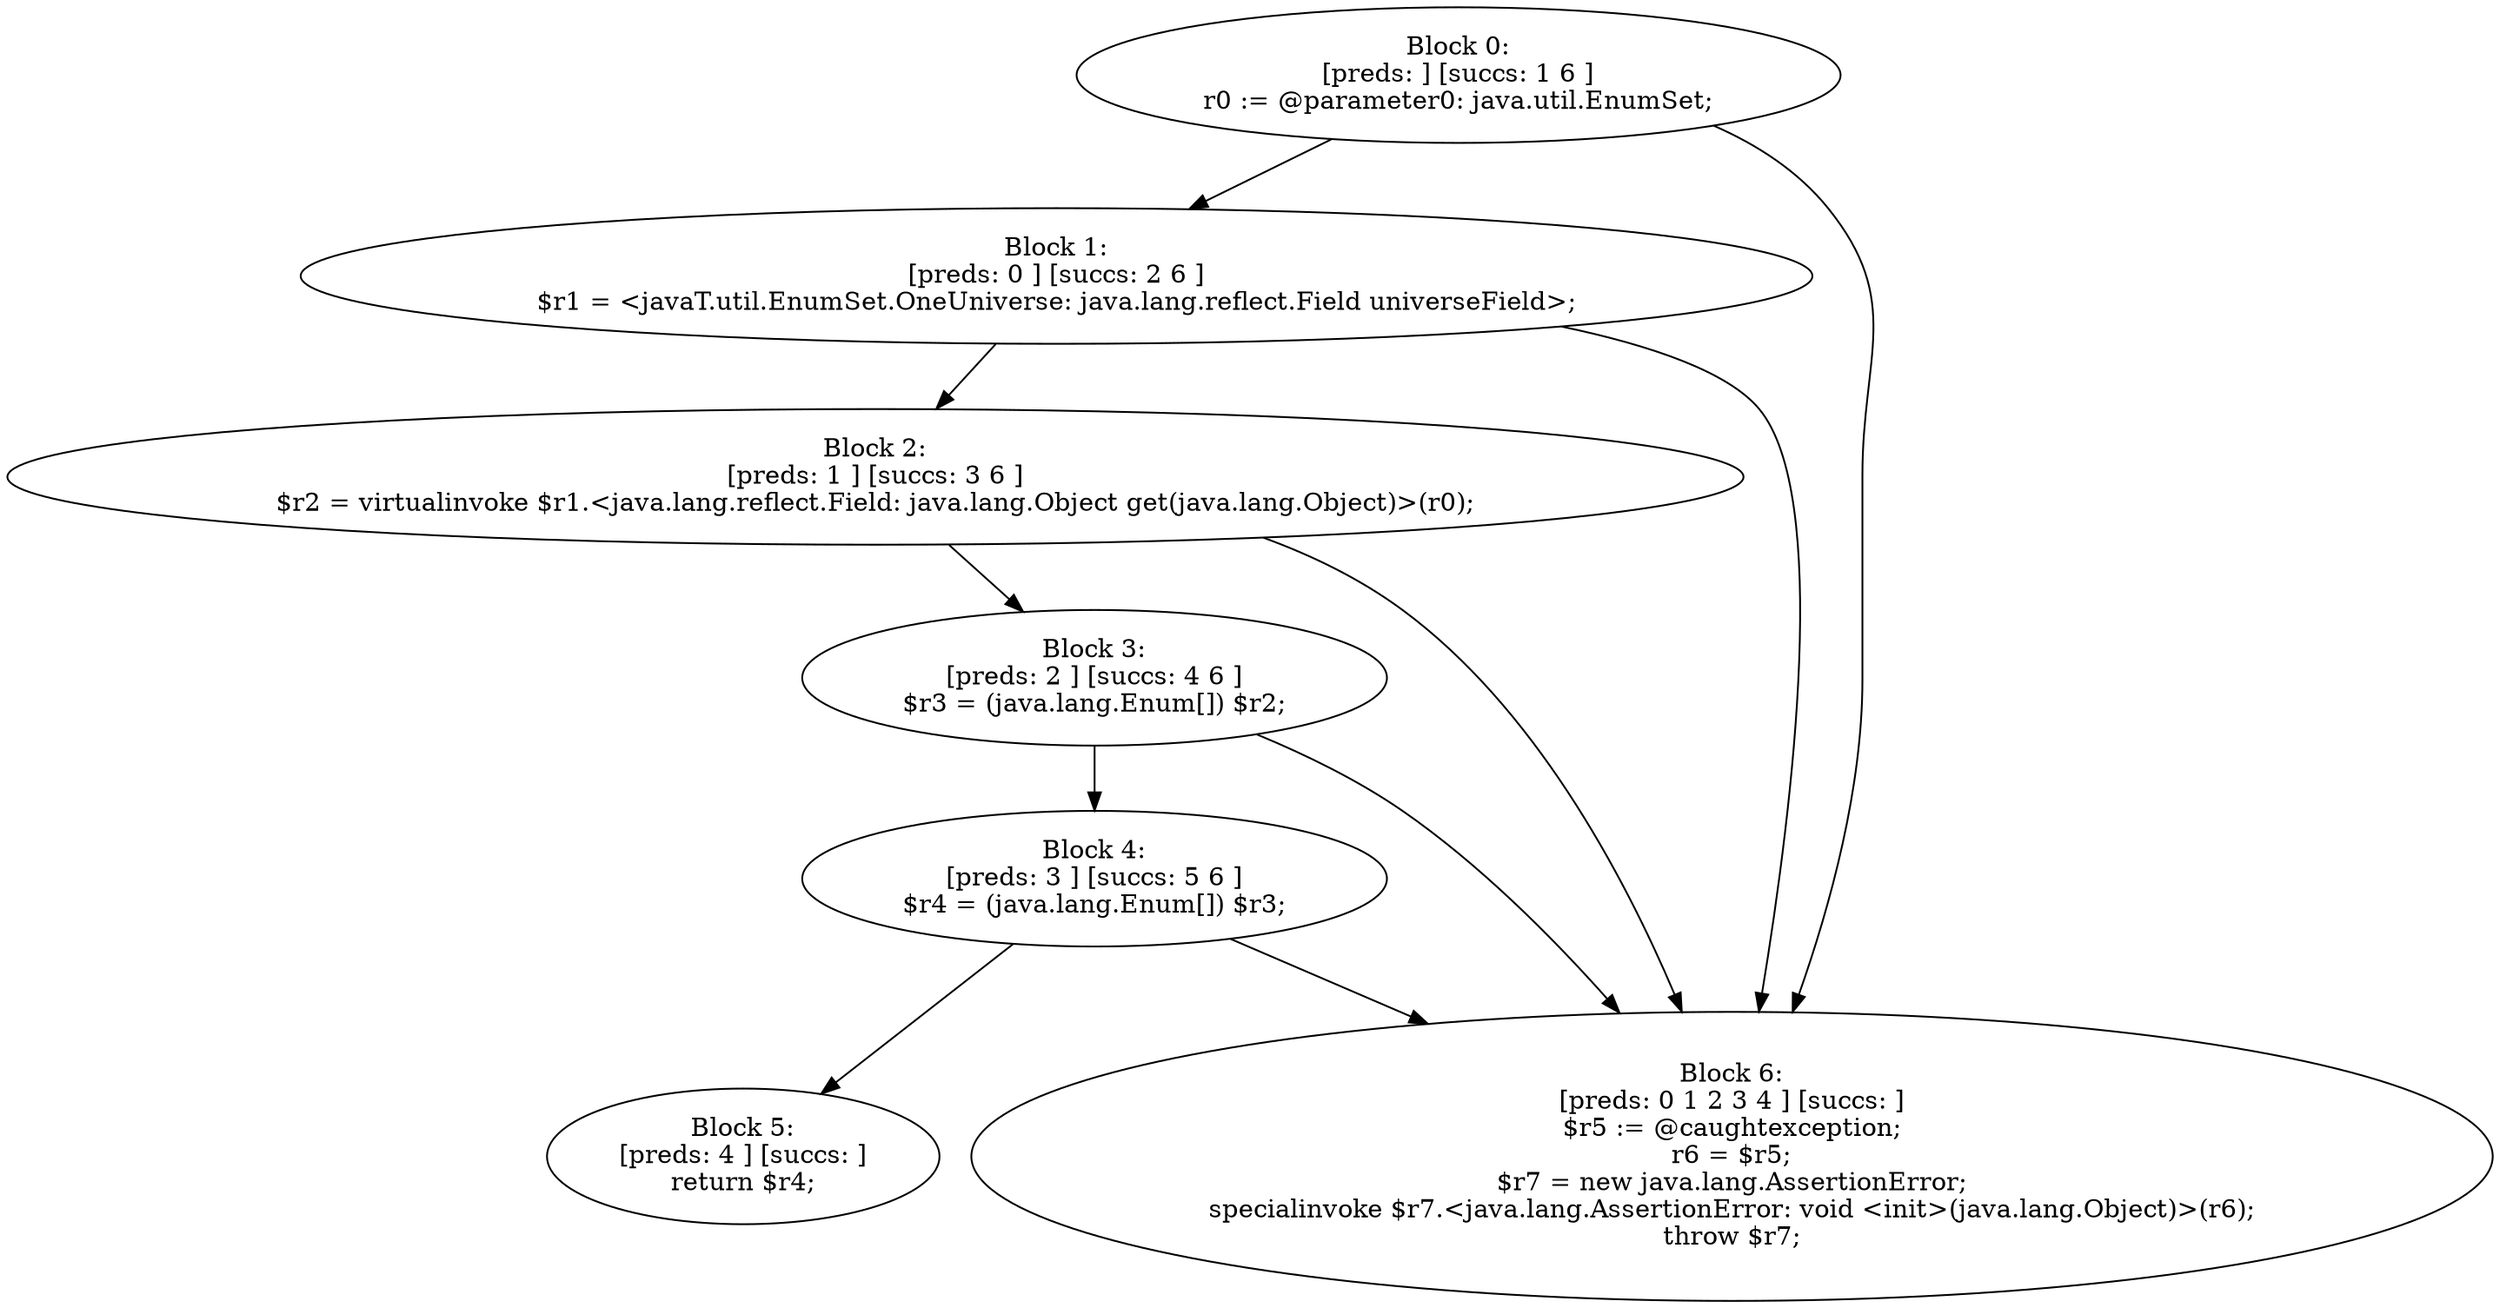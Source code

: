 digraph "unitGraph" {
    "Block 0:
[preds: ] [succs: 1 6 ]
r0 := @parameter0: java.util.EnumSet;
"
    "Block 1:
[preds: 0 ] [succs: 2 6 ]
$r1 = <javaT.util.EnumSet.OneUniverse: java.lang.reflect.Field universeField>;
"
    "Block 2:
[preds: 1 ] [succs: 3 6 ]
$r2 = virtualinvoke $r1.<java.lang.reflect.Field: java.lang.Object get(java.lang.Object)>(r0);
"
    "Block 3:
[preds: 2 ] [succs: 4 6 ]
$r3 = (java.lang.Enum[]) $r2;
"
    "Block 4:
[preds: 3 ] [succs: 5 6 ]
$r4 = (java.lang.Enum[]) $r3;
"
    "Block 5:
[preds: 4 ] [succs: ]
return $r4;
"
    "Block 6:
[preds: 0 1 2 3 4 ] [succs: ]
$r5 := @caughtexception;
r6 = $r5;
$r7 = new java.lang.AssertionError;
specialinvoke $r7.<java.lang.AssertionError: void <init>(java.lang.Object)>(r6);
throw $r7;
"
    "Block 0:
[preds: ] [succs: 1 6 ]
r0 := @parameter0: java.util.EnumSet;
"->"Block 1:
[preds: 0 ] [succs: 2 6 ]
$r1 = <javaT.util.EnumSet.OneUniverse: java.lang.reflect.Field universeField>;
";
    "Block 0:
[preds: ] [succs: 1 6 ]
r0 := @parameter0: java.util.EnumSet;
"->"Block 6:
[preds: 0 1 2 3 4 ] [succs: ]
$r5 := @caughtexception;
r6 = $r5;
$r7 = new java.lang.AssertionError;
specialinvoke $r7.<java.lang.AssertionError: void <init>(java.lang.Object)>(r6);
throw $r7;
";
    "Block 1:
[preds: 0 ] [succs: 2 6 ]
$r1 = <javaT.util.EnumSet.OneUniverse: java.lang.reflect.Field universeField>;
"->"Block 2:
[preds: 1 ] [succs: 3 6 ]
$r2 = virtualinvoke $r1.<java.lang.reflect.Field: java.lang.Object get(java.lang.Object)>(r0);
";
    "Block 1:
[preds: 0 ] [succs: 2 6 ]
$r1 = <javaT.util.EnumSet.OneUniverse: java.lang.reflect.Field universeField>;
"->"Block 6:
[preds: 0 1 2 3 4 ] [succs: ]
$r5 := @caughtexception;
r6 = $r5;
$r7 = new java.lang.AssertionError;
specialinvoke $r7.<java.lang.AssertionError: void <init>(java.lang.Object)>(r6);
throw $r7;
";
    "Block 2:
[preds: 1 ] [succs: 3 6 ]
$r2 = virtualinvoke $r1.<java.lang.reflect.Field: java.lang.Object get(java.lang.Object)>(r0);
"->"Block 3:
[preds: 2 ] [succs: 4 6 ]
$r3 = (java.lang.Enum[]) $r2;
";
    "Block 2:
[preds: 1 ] [succs: 3 6 ]
$r2 = virtualinvoke $r1.<java.lang.reflect.Field: java.lang.Object get(java.lang.Object)>(r0);
"->"Block 6:
[preds: 0 1 2 3 4 ] [succs: ]
$r5 := @caughtexception;
r6 = $r5;
$r7 = new java.lang.AssertionError;
specialinvoke $r7.<java.lang.AssertionError: void <init>(java.lang.Object)>(r6);
throw $r7;
";
    "Block 3:
[preds: 2 ] [succs: 4 6 ]
$r3 = (java.lang.Enum[]) $r2;
"->"Block 4:
[preds: 3 ] [succs: 5 6 ]
$r4 = (java.lang.Enum[]) $r3;
";
    "Block 3:
[preds: 2 ] [succs: 4 6 ]
$r3 = (java.lang.Enum[]) $r2;
"->"Block 6:
[preds: 0 1 2 3 4 ] [succs: ]
$r5 := @caughtexception;
r6 = $r5;
$r7 = new java.lang.AssertionError;
specialinvoke $r7.<java.lang.AssertionError: void <init>(java.lang.Object)>(r6);
throw $r7;
";
    "Block 4:
[preds: 3 ] [succs: 5 6 ]
$r4 = (java.lang.Enum[]) $r3;
"->"Block 5:
[preds: 4 ] [succs: ]
return $r4;
";
    "Block 4:
[preds: 3 ] [succs: 5 6 ]
$r4 = (java.lang.Enum[]) $r3;
"->"Block 6:
[preds: 0 1 2 3 4 ] [succs: ]
$r5 := @caughtexception;
r6 = $r5;
$r7 = new java.lang.AssertionError;
specialinvoke $r7.<java.lang.AssertionError: void <init>(java.lang.Object)>(r6);
throw $r7;
";
}
